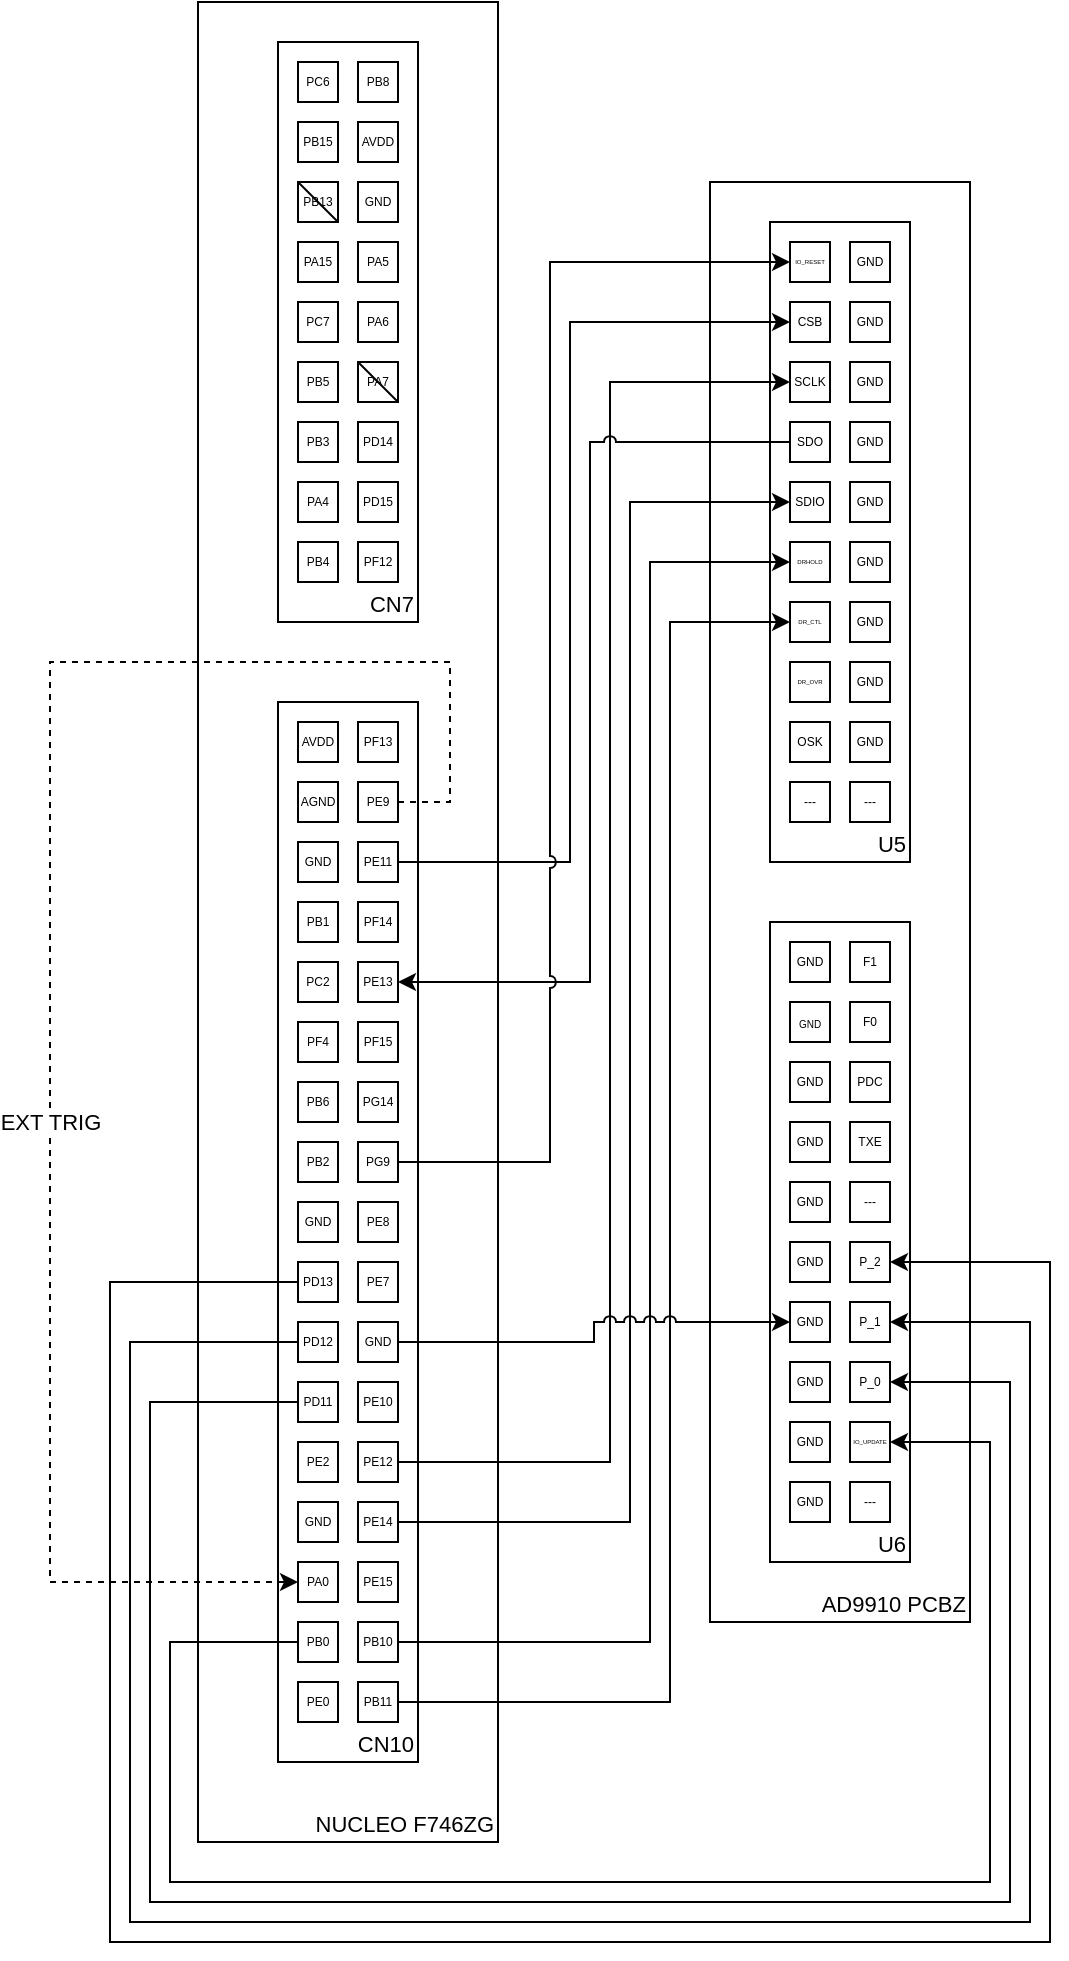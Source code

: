 <mxfile version="20.3.0" type="device"><diagram id="so-QdcvXjN2B_utOnd2i" name="Страница 1"><mxGraphModel dx="630" dy="391" grid="1" gridSize="10" guides="1" tooltips="1" connect="1" arrows="1" fold="1" page="1" pageScale="1" pageWidth="827" pageHeight="1169" math="0" shadow="0"><root><mxCell id="0"/><mxCell id="1" parent="0"/><mxCell id="IGHtPQDgSIqoR7EU8KO6-155" value="" style="group" parent="1" vertex="1" connectable="0"><mxGeometry x="234" y="110" width="150" height="920" as="geometry"/></mxCell><mxCell id="IGHtPQDgSIqoR7EU8KO6-8" value="NUCLEO F746ZG" style="rounded=0;whiteSpace=wrap;html=1;fontSize=11;verticalAlign=bottom;align=right;" parent="IGHtPQDgSIqoR7EU8KO6-155" vertex="1"><mxGeometry width="150" height="920" as="geometry"/></mxCell><mxCell id="IGHtPQDgSIqoR7EU8KO6-29" value="" style="group" parent="IGHtPQDgSIqoR7EU8KO6-155" vertex="1" connectable="0"><mxGeometry x="40" y="20" width="70" height="290" as="geometry"/></mxCell><mxCell id="IGHtPQDgSIqoR7EU8KO6-5" value="CN7" style="rounded=0;whiteSpace=wrap;html=1;fontSize=11;verticalAlign=bottom;align=right;" parent="IGHtPQDgSIqoR7EU8KO6-29" vertex="1"><mxGeometry width="70" height="290" as="geometry"/></mxCell><mxCell id="IGHtPQDgSIqoR7EU8KO6-7" value="PB8" style="rounded=0;whiteSpace=wrap;html=1;fontSize=6;" parent="IGHtPQDgSIqoR7EU8KO6-29" vertex="1"><mxGeometry x="40" y="10" width="20" height="20" as="geometry"/></mxCell><mxCell id="IGHtPQDgSIqoR7EU8KO6-10" value="AVDD" style="rounded=0;whiteSpace=wrap;html=1;fontSize=6;" parent="IGHtPQDgSIqoR7EU8KO6-29" vertex="1"><mxGeometry x="40" y="40" width="20" height="20" as="geometry"/></mxCell><mxCell id="IGHtPQDgSIqoR7EU8KO6-11" value="GND" style="rounded=0;whiteSpace=wrap;html=1;fontSize=6;" parent="IGHtPQDgSIqoR7EU8KO6-29" vertex="1"><mxGeometry x="40" y="70" width="20" height="20" as="geometry"/></mxCell><mxCell id="IGHtPQDgSIqoR7EU8KO6-12" value="PA5" style="rounded=0;whiteSpace=wrap;html=1;fontSize=6;" parent="IGHtPQDgSIqoR7EU8KO6-29" vertex="1"><mxGeometry x="40" y="100" width="20" height="20" as="geometry"/></mxCell><mxCell id="IGHtPQDgSIqoR7EU8KO6-13" value="PA6" style="rounded=0;whiteSpace=wrap;html=1;fontSize=6;" parent="IGHtPQDgSIqoR7EU8KO6-29" vertex="1"><mxGeometry x="40" y="130" width="20" height="20" as="geometry"/></mxCell><mxCell id="IGHtPQDgSIqoR7EU8KO6-14" value="PA7" style="rounded=0;whiteSpace=wrap;html=1;fontSize=6;" parent="IGHtPQDgSIqoR7EU8KO6-29" vertex="1"><mxGeometry x="40" y="160" width="20" height="20" as="geometry"/></mxCell><mxCell id="IGHtPQDgSIqoR7EU8KO6-15" value="PD14" style="rounded=0;whiteSpace=wrap;html=1;fontSize=6;" parent="IGHtPQDgSIqoR7EU8KO6-29" vertex="1"><mxGeometry x="40" y="190" width="20" height="20" as="geometry"/></mxCell><mxCell id="IGHtPQDgSIqoR7EU8KO6-16" value="PD15" style="rounded=0;whiteSpace=wrap;html=1;fontSize=6;" parent="IGHtPQDgSIqoR7EU8KO6-29" vertex="1"><mxGeometry x="40" y="220" width="20" height="20" as="geometry"/></mxCell><mxCell id="IGHtPQDgSIqoR7EU8KO6-18" value="PF12" style="rounded=0;whiteSpace=wrap;html=1;fontSize=6;" parent="IGHtPQDgSIqoR7EU8KO6-29" vertex="1"><mxGeometry x="40" y="250" width="20" height="20" as="geometry"/></mxCell><mxCell id="IGHtPQDgSIqoR7EU8KO6-20" value="PC6" style="rounded=0;whiteSpace=wrap;html=1;fontSize=6;" parent="IGHtPQDgSIqoR7EU8KO6-29" vertex="1"><mxGeometry x="10" y="10" width="20" height="20" as="geometry"/></mxCell><mxCell id="IGHtPQDgSIqoR7EU8KO6-21" value="PB15" style="rounded=0;whiteSpace=wrap;html=1;fontSize=6;" parent="IGHtPQDgSIqoR7EU8KO6-29" vertex="1"><mxGeometry x="10" y="40" width="20" height="20" as="geometry"/></mxCell><mxCell id="IGHtPQDgSIqoR7EU8KO6-22" value="PB13" style="rounded=0;whiteSpace=wrap;html=1;fontSize=6;" parent="IGHtPQDgSIqoR7EU8KO6-29" vertex="1"><mxGeometry x="10" y="70" width="20" height="20" as="geometry"/></mxCell><mxCell id="IGHtPQDgSIqoR7EU8KO6-23" value="PA15" style="rounded=0;whiteSpace=wrap;html=1;fontSize=6;" parent="IGHtPQDgSIqoR7EU8KO6-29" vertex="1"><mxGeometry x="10" y="100" width="20" height="20" as="geometry"/></mxCell><mxCell id="IGHtPQDgSIqoR7EU8KO6-24" value="PC7" style="rounded=0;whiteSpace=wrap;html=1;fontSize=6;" parent="IGHtPQDgSIqoR7EU8KO6-29" vertex="1"><mxGeometry x="10" y="130" width="20" height="20" as="geometry"/></mxCell><mxCell id="IGHtPQDgSIqoR7EU8KO6-25" value="PB5" style="rounded=0;whiteSpace=wrap;html=1;fontSize=6;" parent="IGHtPQDgSIqoR7EU8KO6-29" vertex="1"><mxGeometry x="10" y="160" width="20" height="20" as="geometry"/></mxCell><mxCell id="IGHtPQDgSIqoR7EU8KO6-26" value="PB3" style="rounded=0;whiteSpace=wrap;html=1;fontSize=6;" parent="IGHtPQDgSIqoR7EU8KO6-29" vertex="1"><mxGeometry x="10" y="190" width="20" height="20" as="geometry"/></mxCell><mxCell id="IGHtPQDgSIqoR7EU8KO6-27" value="PA4" style="rounded=0;whiteSpace=wrap;html=1;fontSize=6;" parent="IGHtPQDgSIqoR7EU8KO6-29" vertex="1"><mxGeometry x="10" y="220" width="20" height="20" as="geometry"/></mxCell><mxCell id="IGHtPQDgSIqoR7EU8KO6-28" value="PB4" style="rounded=0;whiteSpace=wrap;html=1;fontSize=6;" parent="IGHtPQDgSIqoR7EU8KO6-29" vertex="1"><mxGeometry x="10" y="250" width="20" height="20" as="geometry"/></mxCell><mxCell id="FpjY64R6BFJnMv4MLK6c-7" value="" style="endArrow=none;html=1;rounded=0;entryX=0;entryY=0;entryDx=0;entryDy=0;exitX=1;exitY=1;exitDx=0;exitDy=0;" parent="IGHtPQDgSIqoR7EU8KO6-29" source="IGHtPQDgSIqoR7EU8KO6-22" target="IGHtPQDgSIqoR7EU8KO6-22" edge="1"><mxGeometry width="50" height="50" relative="1" as="geometry"><mxPoint x="-54" y="120" as="sourcePoint"/><mxPoint x="-4" y="70" as="targetPoint"/></mxGeometry></mxCell><mxCell id="FpjY64R6BFJnMv4MLK6c-8" value="" style="endArrow=none;html=1;rounded=0;entryX=0;entryY=0;entryDx=0;entryDy=0;exitX=1;exitY=1;exitDx=0;exitDy=0;" parent="IGHtPQDgSIqoR7EU8KO6-29" source="IGHtPQDgSIqoR7EU8KO6-14" target="IGHtPQDgSIqoR7EU8KO6-14" edge="1"><mxGeometry width="50" height="50" relative="1" as="geometry"><mxPoint x="36" y="160" as="sourcePoint"/><mxPoint x="86" y="110" as="targetPoint"/></mxGeometry></mxCell><mxCell id="IGHtPQDgSIqoR7EU8KO6-107" value="" style="group" parent="IGHtPQDgSIqoR7EU8KO6-155" vertex="1" connectable="0"><mxGeometry x="40" y="350" width="70" height="530" as="geometry"/></mxCell><mxCell id="IGHtPQDgSIqoR7EU8KO6-106" value="CN10" style="rounded=0;whiteSpace=wrap;html=1;fontSize=11;verticalAlign=bottom;align=right;" parent="IGHtPQDgSIqoR7EU8KO6-107" vertex="1"><mxGeometry width="70" height="530" as="geometry"/></mxCell><mxCell id="IGHtPQDgSIqoR7EU8KO6-71" value="PF13" style="rounded=0;whiteSpace=wrap;html=1;fontSize=6;" parent="IGHtPQDgSIqoR7EU8KO6-107" vertex="1"><mxGeometry x="40" y="10" width="20" height="20" as="geometry"/></mxCell><mxCell id="FpjY64R6BFJnMv4MLK6c-6" value="EXT TRIG" style="edgeStyle=orthogonalEdgeStyle;rounded=0;orthogonalLoop=1;jettySize=auto;html=1;entryX=0;entryY=0.5;entryDx=0;entryDy=0;dashed=1;" parent="IGHtPQDgSIqoR7EU8KO6-107" source="IGHtPQDgSIqoR7EU8KO6-72" target="IGHtPQDgSIqoR7EU8KO6-103" edge="1"><mxGeometry x="0.196" relative="1" as="geometry"><Array as="points"><mxPoint x="86" y="50"/><mxPoint x="86" y="-20"/><mxPoint x="-114" y="-20"/><mxPoint x="-114" y="440"/></Array><mxPoint as="offset"/></mxGeometry></mxCell><mxCell id="IGHtPQDgSIqoR7EU8KO6-72" value="PE9" style="rounded=0;whiteSpace=wrap;html=1;fontSize=6;" parent="IGHtPQDgSIqoR7EU8KO6-107" vertex="1"><mxGeometry x="40" y="40" width="20" height="20" as="geometry"/></mxCell><mxCell id="IGHtPQDgSIqoR7EU8KO6-73" value="PE11" style="rounded=0;whiteSpace=wrap;html=1;fontSize=6;" parent="IGHtPQDgSIqoR7EU8KO6-107" vertex="1"><mxGeometry x="40" y="70" width="20" height="20" as="geometry"/></mxCell><mxCell id="IGHtPQDgSIqoR7EU8KO6-74" value="PF14" style="rounded=0;whiteSpace=wrap;html=1;fontSize=6;" parent="IGHtPQDgSIqoR7EU8KO6-107" vertex="1"><mxGeometry x="40" y="100" width="20" height="20" as="geometry"/></mxCell><mxCell id="IGHtPQDgSIqoR7EU8KO6-76" value="PE13" style="rounded=0;whiteSpace=wrap;html=1;fontSize=6;" parent="IGHtPQDgSIqoR7EU8KO6-107" vertex="1"><mxGeometry x="40" y="130" width="20" height="20" as="geometry"/></mxCell><mxCell id="IGHtPQDgSIqoR7EU8KO6-77" value="PF15" style="rounded=0;whiteSpace=wrap;html=1;fontSize=6;" parent="IGHtPQDgSIqoR7EU8KO6-107" vertex="1"><mxGeometry x="40" y="160" width="20" height="20" as="geometry"/></mxCell><mxCell id="IGHtPQDgSIqoR7EU8KO6-78" value="PG14" style="rounded=0;whiteSpace=wrap;html=1;fontSize=6;" parent="IGHtPQDgSIqoR7EU8KO6-107" vertex="1"><mxGeometry x="40" y="190" width="20" height="20" as="geometry"/></mxCell><mxCell id="IGHtPQDgSIqoR7EU8KO6-79" value="PG9" style="rounded=0;whiteSpace=wrap;html=1;fontSize=6;" parent="IGHtPQDgSIqoR7EU8KO6-107" vertex="1"><mxGeometry x="40" y="220" width="20" height="20" as="geometry"/></mxCell><mxCell id="IGHtPQDgSIqoR7EU8KO6-80" value="PE8" style="rounded=0;whiteSpace=wrap;html=1;fontSize=6;" parent="IGHtPQDgSIqoR7EU8KO6-107" vertex="1"><mxGeometry x="40" y="250" width="20" height="20" as="geometry"/></mxCell><mxCell id="IGHtPQDgSIqoR7EU8KO6-81" value="PE7" style="rounded=0;whiteSpace=wrap;html=1;fontSize=6;" parent="IGHtPQDgSIqoR7EU8KO6-107" vertex="1"><mxGeometry x="40" y="280" width="20" height="20" as="geometry"/></mxCell><mxCell id="IGHtPQDgSIqoR7EU8KO6-82" value="GND" style="rounded=0;whiteSpace=wrap;html=1;fontSize=6;" parent="IGHtPQDgSIqoR7EU8KO6-107" vertex="1"><mxGeometry x="40" y="310" width="20" height="20" as="geometry"/></mxCell><mxCell id="IGHtPQDgSIqoR7EU8KO6-83" value="PE10" style="rounded=0;whiteSpace=wrap;html=1;fontSize=6;" parent="IGHtPQDgSIqoR7EU8KO6-107" vertex="1"><mxGeometry x="40" y="340" width="20" height="20" as="geometry"/></mxCell><mxCell id="IGHtPQDgSIqoR7EU8KO6-84" value="PE12" style="rounded=0;whiteSpace=wrap;html=1;fontSize=6;" parent="IGHtPQDgSIqoR7EU8KO6-107" vertex="1"><mxGeometry x="40" y="370" width="20" height="20" as="geometry"/></mxCell><mxCell id="IGHtPQDgSIqoR7EU8KO6-85" value="PE14" style="rounded=0;whiteSpace=wrap;html=1;fontSize=6;" parent="IGHtPQDgSIqoR7EU8KO6-107" vertex="1"><mxGeometry x="40" y="400" width="20" height="20" as="geometry"/></mxCell><mxCell id="IGHtPQDgSIqoR7EU8KO6-86" value="PE15" style="rounded=0;whiteSpace=wrap;html=1;fontSize=6;" parent="IGHtPQDgSIqoR7EU8KO6-107" vertex="1"><mxGeometry x="40" y="430" width="20" height="20" as="geometry"/></mxCell><mxCell id="IGHtPQDgSIqoR7EU8KO6-87" value="PB10" style="rounded=0;whiteSpace=wrap;html=1;fontSize=6;" parent="IGHtPQDgSIqoR7EU8KO6-107" vertex="1"><mxGeometry x="40" y="460" width="20" height="20" as="geometry"/></mxCell><mxCell id="IGHtPQDgSIqoR7EU8KO6-88" value="PB11" style="rounded=0;whiteSpace=wrap;html=1;fontSize=6;" parent="IGHtPQDgSIqoR7EU8KO6-107" vertex="1"><mxGeometry x="40" y="490" width="20" height="20" as="geometry"/></mxCell><mxCell id="IGHtPQDgSIqoR7EU8KO6-89" value="AVDD" style="rounded=0;whiteSpace=wrap;html=1;fontSize=6;" parent="IGHtPQDgSIqoR7EU8KO6-107" vertex="1"><mxGeometry x="10" y="10" width="20" height="20" as="geometry"/></mxCell><mxCell id="IGHtPQDgSIqoR7EU8KO6-90" value="AGND" style="rounded=0;whiteSpace=wrap;html=1;fontSize=6;" parent="IGHtPQDgSIqoR7EU8KO6-107" vertex="1"><mxGeometry x="10" y="40" width="20" height="20" as="geometry"/></mxCell><mxCell id="IGHtPQDgSIqoR7EU8KO6-91" value="GND" style="rounded=0;whiteSpace=wrap;html=1;fontSize=6;" parent="IGHtPQDgSIqoR7EU8KO6-107" vertex="1"><mxGeometry x="10" y="70" width="20" height="20" as="geometry"/></mxCell><mxCell id="IGHtPQDgSIqoR7EU8KO6-92" value="PB1" style="rounded=0;whiteSpace=wrap;html=1;fontSize=6;" parent="IGHtPQDgSIqoR7EU8KO6-107" vertex="1"><mxGeometry x="10" y="100" width="20" height="20" as="geometry"/></mxCell><mxCell id="IGHtPQDgSIqoR7EU8KO6-93" value="PC2" style="rounded=0;whiteSpace=wrap;html=1;fontSize=6;" parent="IGHtPQDgSIqoR7EU8KO6-107" vertex="1"><mxGeometry x="10" y="130" width="20" height="20" as="geometry"/></mxCell><mxCell id="IGHtPQDgSIqoR7EU8KO6-94" value="PF4" style="rounded=0;whiteSpace=wrap;html=1;fontSize=6;" parent="IGHtPQDgSIqoR7EU8KO6-107" vertex="1"><mxGeometry x="10" y="160" width="20" height="20" as="geometry"/></mxCell><mxCell id="IGHtPQDgSIqoR7EU8KO6-95" value="PB6" style="rounded=0;whiteSpace=wrap;html=1;fontSize=6;" parent="IGHtPQDgSIqoR7EU8KO6-107" vertex="1"><mxGeometry x="10" y="190" width="20" height="20" as="geometry"/></mxCell><mxCell id="IGHtPQDgSIqoR7EU8KO6-96" value="PB2" style="rounded=0;whiteSpace=wrap;html=1;fontSize=6;" parent="IGHtPQDgSIqoR7EU8KO6-107" vertex="1"><mxGeometry x="10" y="220" width="20" height="20" as="geometry"/></mxCell><mxCell id="IGHtPQDgSIqoR7EU8KO6-97" value="GND" style="rounded=0;whiteSpace=wrap;html=1;fontSize=6;" parent="IGHtPQDgSIqoR7EU8KO6-107" vertex="1"><mxGeometry x="10" y="250" width="20" height="20" as="geometry"/></mxCell><mxCell id="IGHtPQDgSIqoR7EU8KO6-98" value="PD13" style="rounded=0;whiteSpace=wrap;html=1;fontSize=6;" parent="IGHtPQDgSIqoR7EU8KO6-107" vertex="1"><mxGeometry x="10" y="280" width="20" height="20" as="geometry"/></mxCell><mxCell id="IGHtPQDgSIqoR7EU8KO6-99" value="PD12" style="rounded=0;whiteSpace=wrap;html=1;fontSize=6;" parent="IGHtPQDgSIqoR7EU8KO6-107" vertex="1"><mxGeometry x="10" y="310" width="20" height="20" as="geometry"/></mxCell><mxCell id="IGHtPQDgSIqoR7EU8KO6-100" value="PD11" style="rounded=0;whiteSpace=wrap;html=1;fontSize=6;" parent="IGHtPQDgSIqoR7EU8KO6-107" vertex="1"><mxGeometry x="10" y="340" width="20" height="20" as="geometry"/></mxCell><mxCell id="IGHtPQDgSIqoR7EU8KO6-101" value="PE2" style="rounded=0;whiteSpace=wrap;html=1;fontSize=6;" parent="IGHtPQDgSIqoR7EU8KO6-107" vertex="1"><mxGeometry x="10" y="370" width="20" height="20" as="geometry"/></mxCell><mxCell id="IGHtPQDgSIqoR7EU8KO6-102" value="GND" style="rounded=0;whiteSpace=wrap;html=1;fontSize=6;" parent="IGHtPQDgSIqoR7EU8KO6-107" vertex="1"><mxGeometry x="10" y="400" width="20" height="20" as="geometry"/></mxCell><mxCell id="IGHtPQDgSIqoR7EU8KO6-103" value="PA0" style="rounded=0;whiteSpace=wrap;html=1;fontSize=6;" parent="IGHtPQDgSIqoR7EU8KO6-107" vertex="1"><mxGeometry x="10" y="430" width="20" height="20" as="geometry"/></mxCell><mxCell id="IGHtPQDgSIqoR7EU8KO6-104" value="PB0" style="rounded=0;whiteSpace=wrap;html=1;fontSize=6;" parent="IGHtPQDgSIqoR7EU8KO6-107" vertex="1"><mxGeometry x="10" y="460" width="20" height="20" as="geometry"/></mxCell><mxCell id="IGHtPQDgSIqoR7EU8KO6-105" value="PE0" style="rounded=0;whiteSpace=wrap;html=1;fontSize=6;" parent="IGHtPQDgSIqoR7EU8KO6-107" vertex="1"><mxGeometry x="10" y="490" width="20" height="20" as="geometry"/></mxCell><mxCell id="IGHtPQDgSIqoR7EU8KO6-156" value="" style="group" parent="1" vertex="1" connectable="0"><mxGeometry x="490" y="200" width="130" height="720" as="geometry"/></mxCell><mxCell id="IGHtPQDgSIqoR7EU8KO6-154" value="AD9910 PCBZ" style="rounded=0;whiteSpace=wrap;html=1;fontSize=11;verticalAlign=bottom;align=right;" parent="IGHtPQDgSIqoR7EU8KO6-156" vertex="1"><mxGeometry width="130" height="720" as="geometry"/></mxCell><mxCell id="IGHtPQDgSIqoR7EU8KO6-130" value="" style="group" parent="IGHtPQDgSIqoR7EU8KO6-156" vertex="1" connectable="0"><mxGeometry x="30" y="20" width="70" height="320" as="geometry"/></mxCell><mxCell id="IGHtPQDgSIqoR7EU8KO6-129" value="U5" style="rounded=0;whiteSpace=wrap;html=1;fontSize=11;verticalAlign=bottom;align=right;" parent="IGHtPQDgSIqoR7EU8KO6-130" vertex="1"><mxGeometry width="70" height="320" as="geometry"/></mxCell><mxCell id="IGHtPQDgSIqoR7EU8KO6-108" value="IO_RESET" style="rounded=0;whiteSpace=wrap;html=1;fontSize=3;" parent="IGHtPQDgSIqoR7EU8KO6-130" vertex="1"><mxGeometry x="10" y="10" width="20" height="20" as="geometry"/></mxCell><mxCell id="IGHtPQDgSIqoR7EU8KO6-109" value="CSB" style="rounded=0;whiteSpace=wrap;html=1;fontSize=6;" parent="IGHtPQDgSIqoR7EU8KO6-130" vertex="1"><mxGeometry x="10" y="40" width="20" height="20" as="geometry"/></mxCell><mxCell id="IGHtPQDgSIqoR7EU8KO6-110" value="SCLK" style="rounded=0;whiteSpace=wrap;html=1;fontSize=6;" parent="IGHtPQDgSIqoR7EU8KO6-130" vertex="1"><mxGeometry x="10" y="70" width="20" height="20" as="geometry"/></mxCell><mxCell id="IGHtPQDgSIqoR7EU8KO6-111" value="SDO" style="rounded=0;whiteSpace=wrap;html=1;fontSize=6;" parent="IGHtPQDgSIqoR7EU8KO6-130" vertex="1"><mxGeometry x="10" y="100" width="20" height="20" as="geometry"/></mxCell><mxCell id="IGHtPQDgSIqoR7EU8KO6-112" value="SDIO" style="rounded=0;whiteSpace=wrap;html=1;fontSize=6;" parent="IGHtPQDgSIqoR7EU8KO6-130" vertex="1"><mxGeometry x="10" y="130" width="20" height="20" as="geometry"/></mxCell><mxCell id="IGHtPQDgSIqoR7EU8KO6-113" value="DRHOLD" style="rounded=0;whiteSpace=wrap;html=1;fontSize=3;" parent="IGHtPQDgSIqoR7EU8KO6-130" vertex="1"><mxGeometry x="10" y="160" width="20" height="20" as="geometry"/></mxCell><mxCell id="IGHtPQDgSIqoR7EU8KO6-114" value="DR_CTL" style="rounded=0;whiteSpace=wrap;html=1;fontSize=3;" parent="IGHtPQDgSIqoR7EU8KO6-130" vertex="1"><mxGeometry x="10" y="190" width="20" height="20" as="geometry"/></mxCell><mxCell id="IGHtPQDgSIqoR7EU8KO6-115" value="DR_OVR" style="rounded=0;whiteSpace=wrap;html=1;fontSize=3;" parent="IGHtPQDgSIqoR7EU8KO6-130" vertex="1"><mxGeometry x="10" y="220" width="20" height="20" as="geometry"/></mxCell><mxCell id="IGHtPQDgSIqoR7EU8KO6-116" value="OSK" style="rounded=0;whiteSpace=wrap;html=1;fontSize=6;" parent="IGHtPQDgSIqoR7EU8KO6-130" vertex="1"><mxGeometry x="10" y="250" width="20" height="20" as="geometry"/></mxCell><mxCell id="IGHtPQDgSIqoR7EU8KO6-117" value="---" style="rounded=0;whiteSpace=wrap;html=1;fontSize=6;" parent="IGHtPQDgSIqoR7EU8KO6-130" vertex="1"><mxGeometry x="10" y="280" width="20" height="20" as="geometry"/></mxCell><mxCell id="IGHtPQDgSIqoR7EU8KO6-118" value="---" style="rounded=0;whiteSpace=wrap;html=1;fontSize=6;" parent="IGHtPQDgSIqoR7EU8KO6-130" vertex="1"><mxGeometry x="40" y="280" width="20" height="20" as="geometry"/></mxCell><mxCell id="IGHtPQDgSIqoR7EU8KO6-119" value="GND" style="rounded=0;whiteSpace=wrap;html=1;fontSize=6;" parent="IGHtPQDgSIqoR7EU8KO6-130" vertex="1"><mxGeometry x="40" y="250" width="20" height="20" as="geometry"/></mxCell><mxCell id="IGHtPQDgSIqoR7EU8KO6-120" value="GND" style="rounded=0;whiteSpace=wrap;html=1;fontSize=6;" parent="IGHtPQDgSIqoR7EU8KO6-130" vertex="1"><mxGeometry x="40" y="220" width="20" height="20" as="geometry"/></mxCell><mxCell id="IGHtPQDgSIqoR7EU8KO6-121" value="GND" style="rounded=0;whiteSpace=wrap;html=1;fontSize=6;" parent="IGHtPQDgSIqoR7EU8KO6-130" vertex="1"><mxGeometry x="40" y="190" width="20" height="20" as="geometry"/></mxCell><mxCell id="IGHtPQDgSIqoR7EU8KO6-122" value="GND" style="rounded=0;whiteSpace=wrap;html=1;fontSize=6;" parent="IGHtPQDgSIqoR7EU8KO6-130" vertex="1"><mxGeometry x="40" y="160" width="20" height="20" as="geometry"/></mxCell><mxCell id="IGHtPQDgSIqoR7EU8KO6-123" value="GND" style="rounded=0;whiteSpace=wrap;html=1;fontSize=6;" parent="IGHtPQDgSIqoR7EU8KO6-130" vertex="1"><mxGeometry x="40" y="130" width="20" height="20" as="geometry"/></mxCell><mxCell id="IGHtPQDgSIqoR7EU8KO6-124" value="GND" style="rounded=0;whiteSpace=wrap;html=1;fontSize=6;" parent="IGHtPQDgSIqoR7EU8KO6-130" vertex="1"><mxGeometry x="40" y="100" width="20" height="20" as="geometry"/></mxCell><mxCell id="IGHtPQDgSIqoR7EU8KO6-126" value="GND" style="rounded=0;whiteSpace=wrap;html=1;fontSize=6;" parent="IGHtPQDgSIqoR7EU8KO6-130" vertex="1"><mxGeometry x="40" y="70" width="20" height="20" as="geometry"/></mxCell><mxCell id="IGHtPQDgSIqoR7EU8KO6-127" value="GND" style="rounded=0;whiteSpace=wrap;html=1;fontSize=6;" parent="IGHtPQDgSIqoR7EU8KO6-130" vertex="1"><mxGeometry x="40" y="40" width="20" height="20" as="geometry"/></mxCell><mxCell id="IGHtPQDgSIqoR7EU8KO6-128" value="GND" style="rounded=0;whiteSpace=wrap;html=1;fontSize=6;" parent="IGHtPQDgSIqoR7EU8KO6-130" vertex="1"><mxGeometry x="40" y="10" width="20" height="20" as="geometry"/></mxCell><mxCell id="IGHtPQDgSIqoR7EU8KO6-153" value="" style="group" parent="IGHtPQDgSIqoR7EU8KO6-156" vertex="1" connectable="0"><mxGeometry x="30" y="370" width="70" height="320" as="geometry"/></mxCell><mxCell id="IGHtPQDgSIqoR7EU8KO6-152" value="U6" style="rounded=0;whiteSpace=wrap;html=1;fontSize=11;verticalAlign=bottom;align=right;" parent="IGHtPQDgSIqoR7EU8KO6-153" vertex="1"><mxGeometry width="70" height="320" as="geometry"/></mxCell><mxCell id="IGHtPQDgSIqoR7EU8KO6-132" value="GND" style="rounded=0;whiteSpace=wrap;html=1;fontSize=6;" parent="IGHtPQDgSIqoR7EU8KO6-153" vertex="1"><mxGeometry x="10" y="10" width="20" height="20" as="geometry"/></mxCell><mxCell id="IGHtPQDgSIqoR7EU8KO6-133" value="GND" style="rounded=0;whiteSpace=wrap;html=1;fontSize=5;" parent="IGHtPQDgSIqoR7EU8KO6-153" vertex="1"><mxGeometry x="10" y="40" width="20" height="20" as="geometry"/></mxCell><mxCell id="IGHtPQDgSIqoR7EU8KO6-134" value="GND" style="rounded=0;whiteSpace=wrap;html=1;fontSize=6;" parent="IGHtPQDgSIqoR7EU8KO6-153" vertex="1"><mxGeometry x="10" y="70" width="20" height="20" as="geometry"/></mxCell><mxCell id="IGHtPQDgSIqoR7EU8KO6-135" value="GND" style="rounded=0;whiteSpace=wrap;html=1;fontSize=6;" parent="IGHtPQDgSIqoR7EU8KO6-153" vertex="1"><mxGeometry x="10" y="100" width="20" height="20" as="geometry"/></mxCell><mxCell id="IGHtPQDgSIqoR7EU8KO6-136" value="GND" style="rounded=0;whiteSpace=wrap;html=1;fontSize=6;" parent="IGHtPQDgSIqoR7EU8KO6-153" vertex="1"><mxGeometry x="10" y="130" width="20" height="20" as="geometry"/></mxCell><mxCell id="IGHtPQDgSIqoR7EU8KO6-137" value="F1" style="rounded=0;whiteSpace=wrap;html=1;fontSize=6;" parent="IGHtPQDgSIqoR7EU8KO6-153" vertex="1"><mxGeometry x="40" y="10" width="20" height="20" as="geometry"/></mxCell><mxCell id="IGHtPQDgSIqoR7EU8KO6-138" value="F0" style="rounded=0;whiteSpace=wrap;html=1;fontSize=6;" parent="IGHtPQDgSIqoR7EU8KO6-153" vertex="1"><mxGeometry x="40" y="40" width="20" height="20" as="geometry"/></mxCell><mxCell id="IGHtPQDgSIqoR7EU8KO6-139" value="PDC" style="rounded=0;whiteSpace=wrap;html=1;fontSize=6;" parent="IGHtPQDgSIqoR7EU8KO6-153" vertex="1"><mxGeometry x="40" y="70" width="20" height="20" as="geometry"/></mxCell><mxCell id="IGHtPQDgSIqoR7EU8KO6-140" value="TXE" style="rounded=0;whiteSpace=wrap;html=1;fontSize=6;" parent="IGHtPQDgSIqoR7EU8KO6-153" vertex="1"><mxGeometry x="40" y="100" width="20" height="20" as="geometry"/></mxCell><mxCell id="IGHtPQDgSIqoR7EU8KO6-141" value="---" style="rounded=0;whiteSpace=wrap;html=1;fontSize=6;" parent="IGHtPQDgSIqoR7EU8KO6-153" vertex="1"><mxGeometry x="40" y="130" width="20" height="20" as="geometry"/></mxCell><mxCell id="IGHtPQDgSIqoR7EU8KO6-142" value="P_2" style="rounded=0;whiteSpace=wrap;html=1;fontSize=6;" parent="IGHtPQDgSIqoR7EU8KO6-153" vertex="1"><mxGeometry x="40" y="160" width="20" height="20" as="geometry"/></mxCell><mxCell id="IGHtPQDgSIqoR7EU8KO6-143" value="P_1" style="rounded=0;whiteSpace=wrap;html=1;fontSize=6;" parent="IGHtPQDgSIqoR7EU8KO6-153" vertex="1"><mxGeometry x="40" y="190" width="20" height="20" as="geometry"/></mxCell><mxCell id="IGHtPQDgSIqoR7EU8KO6-144" value="P_0" style="rounded=0;whiteSpace=wrap;html=1;fontSize=6;" parent="IGHtPQDgSIqoR7EU8KO6-153" vertex="1"><mxGeometry x="40" y="220" width="20" height="20" as="geometry"/></mxCell><mxCell id="IGHtPQDgSIqoR7EU8KO6-145" value="IO_UPDATE" style="rounded=0;whiteSpace=wrap;html=1;fontSize=3;" parent="IGHtPQDgSIqoR7EU8KO6-153" vertex="1"><mxGeometry x="40" y="250" width="20" height="20" as="geometry"/></mxCell><mxCell id="IGHtPQDgSIqoR7EU8KO6-146" value="---" style="rounded=0;whiteSpace=wrap;html=1;fontSize=6;" parent="IGHtPQDgSIqoR7EU8KO6-153" vertex="1"><mxGeometry x="40" y="280" width="20" height="20" as="geometry"/></mxCell><mxCell id="IGHtPQDgSIqoR7EU8KO6-147" value="GND" style="rounded=0;whiteSpace=wrap;html=1;fontSize=6;" parent="IGHtPQDgSIqoR7EU8KO6-153" vertex="1"><mxGeometry x="10" y="160" width="20" height="20" as="geometry"/></mxCell><mxCell id="IGHtPQDgSIqoR7EU8KO6-148" value="GND" style="rounded=0;whiteSpace=wrap;html=1;fontSize=6;" parent="IGHtPQDgSIqoR7EU8KO6-153" vertex="1"><mxGeometry x="10" y="190" width="20" height="20" as="geometry"/></mxCell><mxCell id="IGHtPQDgSIqoR7EU8KO6-149" value="GND" style="rounded=0;whiteSpace=wrap;html=1;fontSize=6;" parent="IGHtPQDgSIqoR7EU8KO6-153" vertex="1"><mxGeometry x="10" y="220" width="20" height="20" as="geometry"/></mxCell><mxCell id="IGHtPQDgSIqoR7EU8KO6-150" value="GND" style="rounded=0;whiteSpace=wrap;html=1;fontSize=6;" parent="IGHtPQDgSIqoR7EU8KO6-153" vertex="1"><mxGeometry x="10" y="250" width="20" height="20" as="geometry"/></mxCell><mxCell id="IGHtPQDgSIqoR7EU8KO6-151" value="GND" style="rounded=0;whiteSpace=wrap;html=1;fontSize=6;" parent="IGHtPQDgSIqoR7EU8KO6-153" vertex="1"><mxGeometry x="10" y="280" width="20" height="20" as="geometry"/></mxCell><mxCell id="FpjY64R6BFJnMv4MLK6c-1" style="edgeStyle=orthogonalEdgeStyle;rounded=0;orthogonalLoop=1;jettySize=auto;html=1;entryX=1;entryY=0.5;entryDx=0;entryDy=0;" parent="1" source="IGHtPQDgSIqoR7EU8KO6-100" target="IGHtPQDgSIqoR7EU8KO6-144" edge="1"><mxGeometry relative="1" as="geometry"><Array as="points"><mxPoint x="210" y="810"/><mxPoint x="210" y="1060"/><mxPoint x="640" y="1060"/><mxPoint x="640" y="800"/></Array></mxGeometry></mxCell><mxCell id="FpjY64R6BFJnMv4MLK6c-2" style="edgeStyle=orthogonalEdgeStyle;rounded=0;orthogonalLoop=1;jettySize=auto;html=1;entryX=1;entryY=0.5;entryDx=0;entryDy=0;" parent="1" source="IGHtPQDgSIqoR7EU8KO6-99" target="IGHtPQDgSIqoR7EU8KO6-143" edge="1"><mxGeometry relative="1" as="geometry"><Array as="points"><mxPoint x="200" y="780"/><mxPoint x="200" y="1070"/><mxPoint x="650" y="1070"/><mxPoint x="650" y="770"/></Array></mxGeometry></mxCell><mxCell id="FpjY64R6BFJnMv4MLK6c-3" style="edgeStyle=orthogonalEdgeStyle;rounded=0;orthogonalLoop=1;jettySize=auto;html=1;entryX=1;entryY=0.5;entryDx=0;entryDy=0;" parent="1" source="IGHtPQDgSIqoR7EU8KO6-98" target="IGHtPQDgSIqoR7EU8KO6-142" edge="1"><mxGeometry relative="1" as="geometry"><mxPoint x="190" y="1130" as="targetPoint"/><Array as="points"><mxPoint x="190" y="750"/><mxPoint x="190" y="1080"/><mxPoint x="660" y="1080"/><mxPoint x="660" y="740"/></Array></mxGeometry></mxCell><mxCell id="FpjY64R6BFJnMv4MLK6c-4" style="edgeStyle=orthogonalEdgeStyle;orthogonalLoop=1;jettySize=auto;html=1;entryX=1;entryY=0.5;entryDx=0;entryDy=0;rounded=0;exitX=0;exitY=0.5;exitDx=0;exitDy=0;" parent="1" source="IGHtPQDgSIqoR7EU8KO6-104" target="IGHtPQDgSIqoR7EU8KO6-145" edge="1"><mxGeometry relative="1" as="geometry"><Array as="points"><mxPoint x="220" y="930"/><mxPoint x="220" y="1050"/><mxPoint x="630" y="1050"/><mxPoint x="630" y="830"/></Array></mxGeometry></mxCell><mxCell id="FpjY64R6BFJnMv4MLK6c-9" style="edgeStyle=orthogonalEdgeStyle;rounded=0;orthogonalLoop=1;jettySize=auto;html=1;entryX=0;entryY=0.5;entryDx=0;entryDy=0;" parent="1" source="IGHtPQDgSIqoR7EU8KO6-84" target="IGHtPQDgSIqoR7EU8KO6-110" edge="1"><mxGeometry relative="1" as="geometry"><mxPoint x="440" y="590" as="targetPoint"/><Array as="points"><mxPoint x="440" y="840"/><mxPoint x="440" y="300"/></Array></mxGeometry></mxCell><mxCell id="FpjY64R6BFJnMv4MLK6c-10" style="edgeStyle=orthogonalEdgeStyle;rounded=0;orthogonalLoop=1;jettySize=auto;html=1;entryX=0;entryY=0.5;entryDx=0;entryDy=0;" parent="1" source="IGHtPQDgSIqoR7EU8KO6-85" target="IGHtPQDgSIqoR7EU8KO6-112" edge="1"><mxGeometry relative="1" as="geometry"><Array as="points"><mxPoint x="450" y="870"/><mxPoint x="450" y="360"/></Array></mxGeometry></mxCell><mxCell id="FpjY64R6BFJnMv4MLK6c-11" style="edgeStyle=orthogonalEdgeStyle;rounded=0;orthogonalLoop=1;jettySize=auto;html=1;entryX=0;entryY=0.5;entryDx=0;entryDy=0;" parent="1" source="IGHtPQDgSIqoR7EU8KO6-73" target="IGHtPQDgSIqoR7EU8KO6-109" edge="1"><mxGeometry relative="1" as="geometry"><Array as="points"><mxPoint x="420" y="540"/><mxPoint x="420" y="270"/></Array></mxGeometry></mxCell><mxCell id="FpjY64R6BFJnMv4MLK6c-12" style="edgeStyle=orthogonalEdgeStyle;rounded=0;orthogonalLoop=1;jettySize=auto;html=1;entryX=0;entryY=0.5;entryDx=0;entryDy=0;jumpStyle=arc;startArrow=classic;startFill=1;endArrow=none;endFill=0;" parent="1" source="IGHtPQDgSIqoR7EU8KO6-76" target="IGHtPQDgSIqoR7EU8KO6-111" edge="1"><mxGeometry relative="1" as="geometry"><Array as="points"><mxPoint x="430" y="600"/><mxPoint x="430" y="330"/></Array></mxGeometry></mxCell><mxCell id="Gijb_ap1AFEGuSjO9fbY-1" style="edgeStyle=orthogonalEdgeStyle;rounded=0;orthogonalLoop=1;jettySize=auto;html=1;entryX=0;entryY=0.5;entryDx=0;entryDy=0;jumpStyle=none;" parent="1" source="IGHtPQDgSIqoR7EU8KO6-87" target="IGHtPQDgSIqoR7EU8KO6-113" edge="1"><mxGeometry relative="1" as="geometry"><Array as="points"><mxPoint x="460" y="930"/><mxPoint x="460" y="390"/></Array></mxGeometry></mxCell><mxCell id="mqhn_qG5fEVCoqrPmWVN-2" style="edgeStyle=orthogonalEdgeStyle;rounded=0;orthogonalLoop=1;jettySize=auto;html=1;entryX=0;entryY=0.5;entryDx=0;entryDy=0;" parent="1" source="IGHtPQDgSIqoR7EU8KO6-88" target="IGHtPQDgSIqoR7EU8KO6-114" edge="1"><mxGeometry relative="1" as="geometry"><Array as="points"><mxPoint x="470" y="960"/><mxPoint x="470" y="420"/></Array></mxGeometry></mxCell><mxCell id="FpjY64R6BFJnMv4MLK6c-14" style="jumpStyle=arc;orthogonalLoop=1;jettySize=auto;html=1;edgeStyle=orthogonalEdgeStyle;rounded=0;" parent="1" source="IGHtPQDgSIqoR7EU8KO6-82" target="IGHtPQDgSIqoR7EU8KO6-148" edge="1"><mxGeometry relative="1" as="geometry"><mxPoint x="460" y="780" as="targetPoint"/></mxGeometry></mxCell><mxCell id="FpjY64R6BFJnMv4MLK6c-15" style="edgeStyle=orthogonalEdgeStyle;rounded=0;jumpStyle=arc;orthogonalLoop=1;jettySize=auto;html=1;entryX=0;entryY=0.5;entryDx=0;entryDy=0;exitX=1;exitY=0.5;exitDx=0;exitDy=0;" parent="1" source="IGHtPQDgSIqoR7EU8KO6-79" target="IGHtPQDgSIqoR7EU8KO6-108" edge="1"><mxGeometry relative="1" as="geometry"><Array as="points"><mxPoint x="410" y="690"/><mxPoint x="410" y="240"/></Array></mxGeometry></mxCell></root></mxGraphModel></diagram></mxfile>